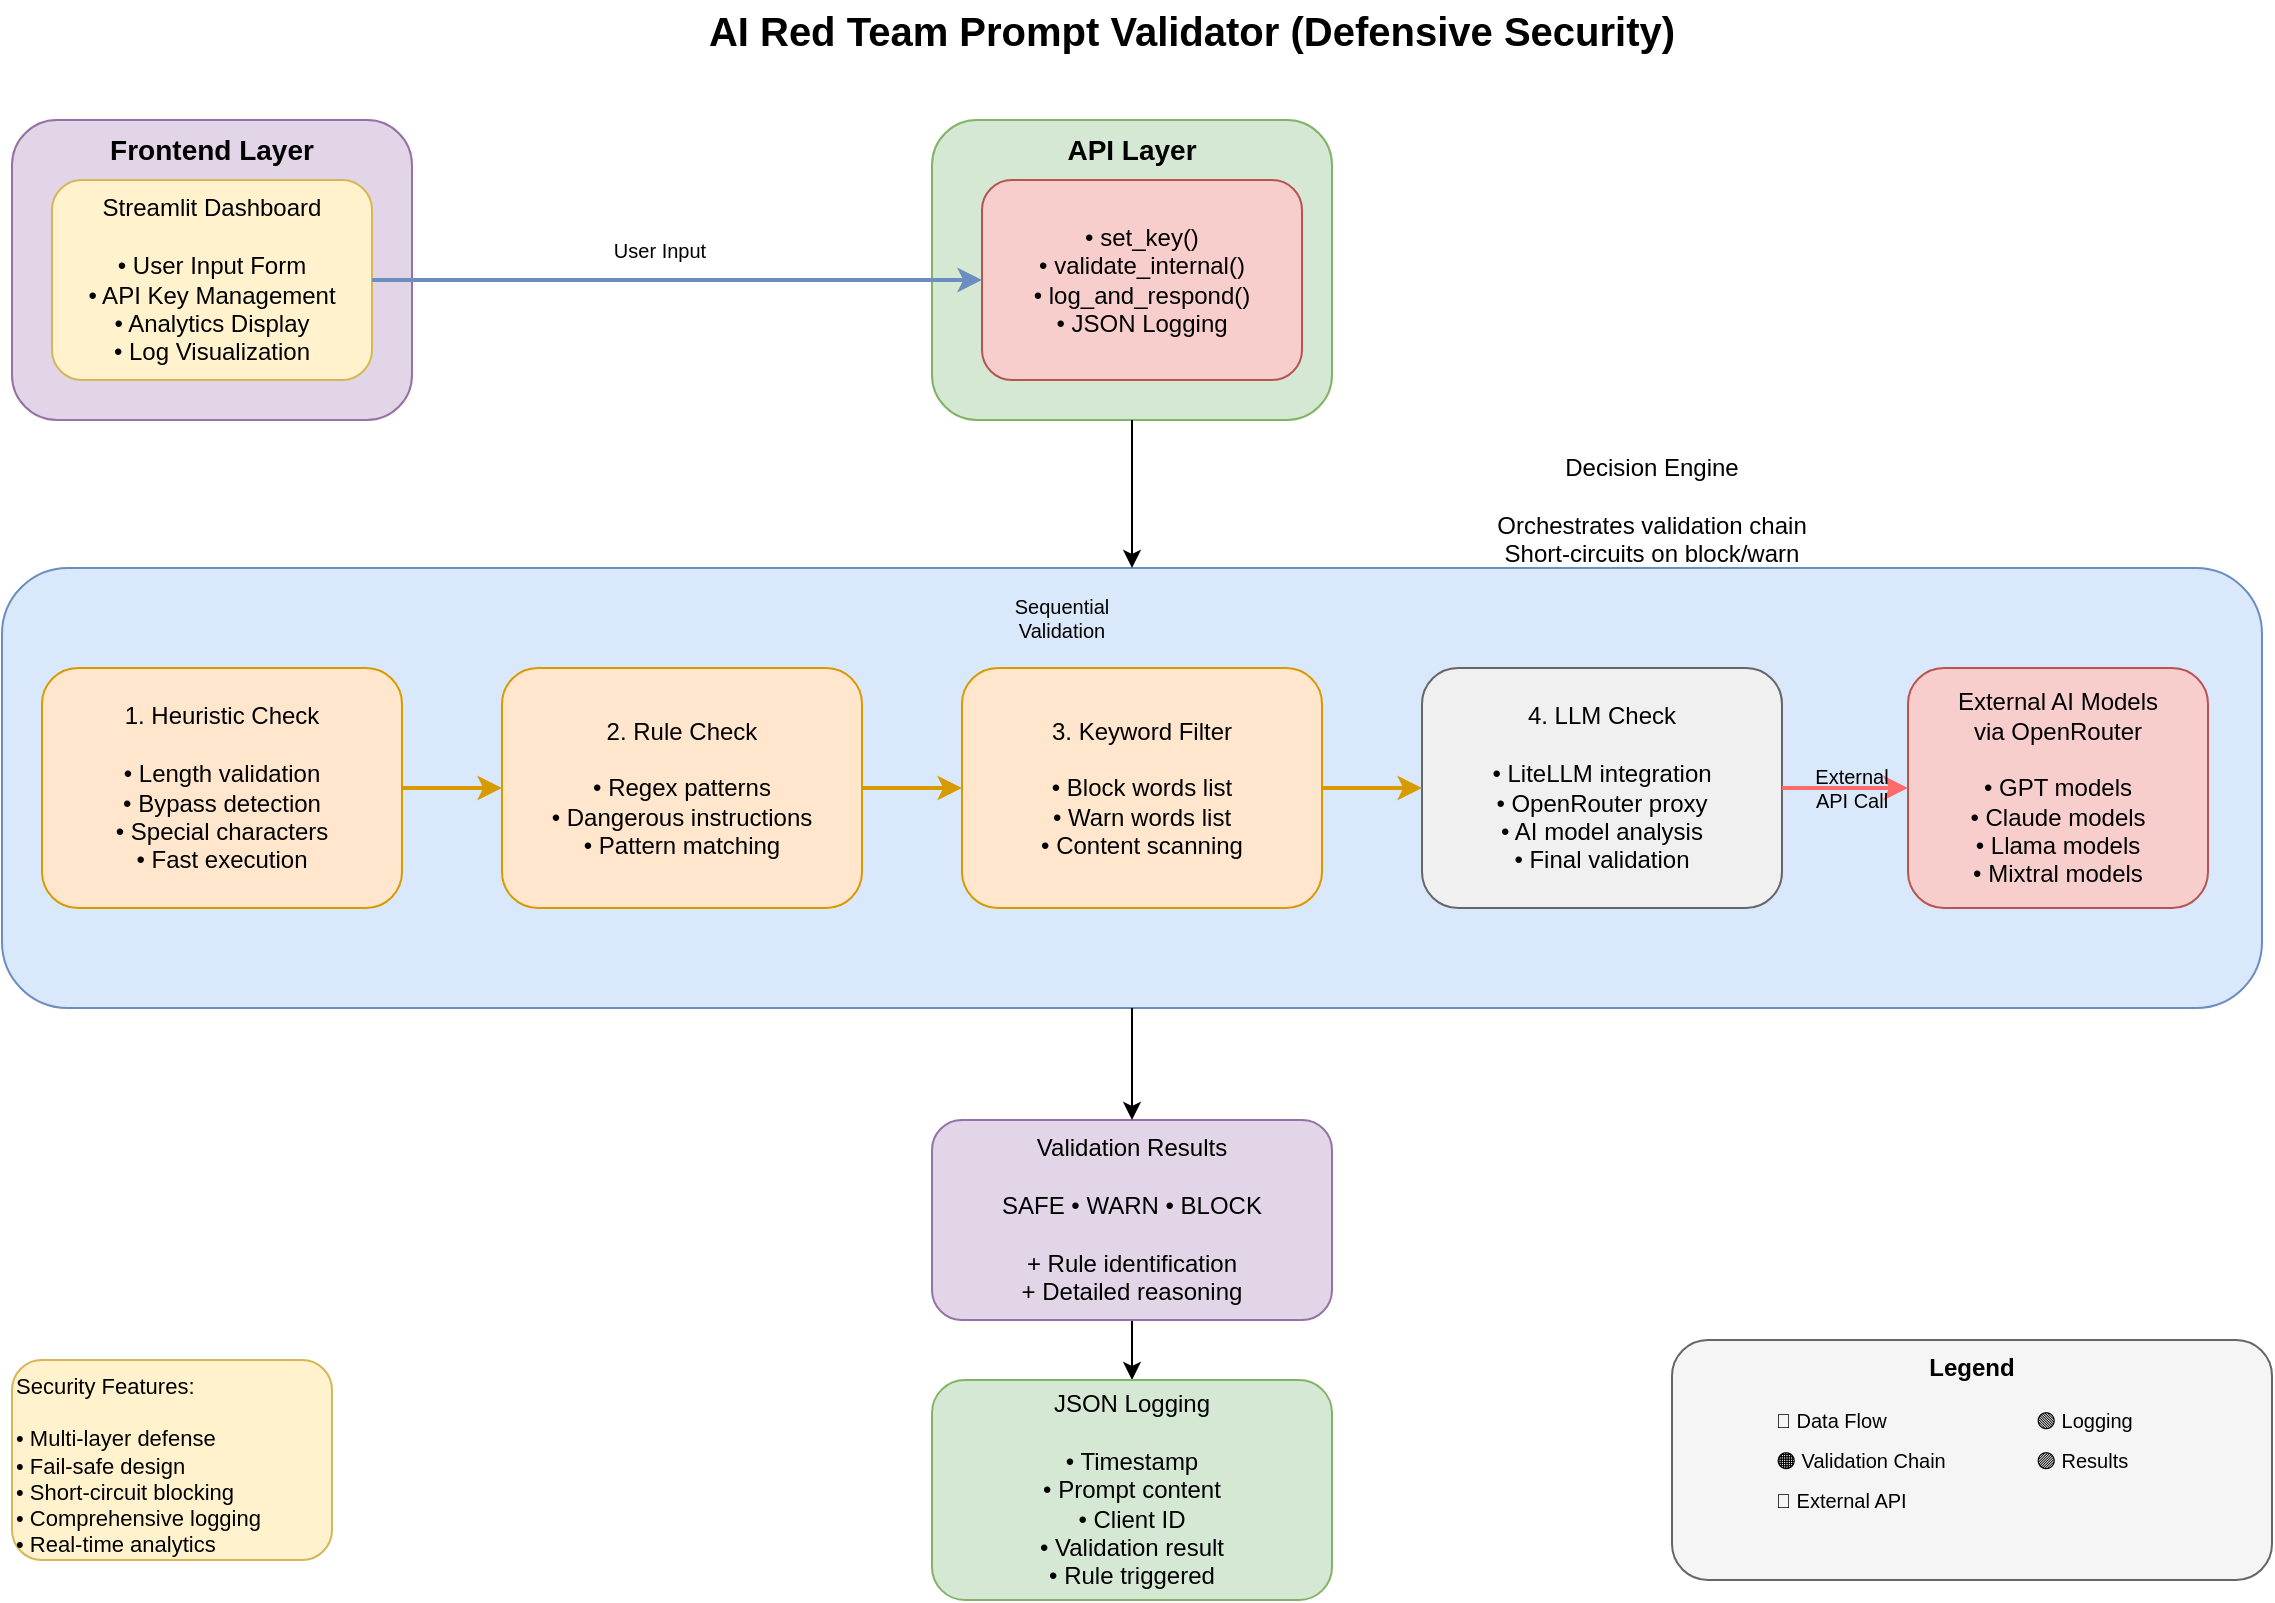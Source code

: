 <mxfile version="28.0.6">
  <diagram name="AI Red Team Architecture" id="architecture">
    <mxGraphModel dx="1026" dy="632" grid="1" gridSize="10" guides="1" tooltips="1" connect="1" arrows="1" fold="1" page="1" pageScale="1" pageWidth="1169" pageHeight="827" math="0" shadow="0">
      <root>
        <mxCell id="0" />
        <mxCell id="1" parent="0" />
        <mxCell id="title" value="AI Red Team Prompt Validator (Defensive Security)" style="text;html=1;strokeColor=none;fillColor=none;align=center;verticalAlign=middle;whiteSpace=wrap;rounded=0;fontSize=20;fontStyle=1;" parent="1" vertex="1">
          <mxGeometry x="340" y="20" width="540" height="30" as="geometry" />
        </mxCell>
        <mxCell id="frontend-container" value="Frontend Layer" style="rounded=1;whiteSpace=wrap;html=1;fillColor=#e1d5e7;strokeColor=#9673a6;verticalAlign=top;fontSize=14;fontStyle=1;" parent="1" vertex="1">
          <mxGeometry x="20" y="80" width="200" height="150" as="geometry" />
        </mxCell>
        <mxCell id="streamlit" value="Streamlit Dashboard&lt;br&gt;&lt;br&gt;• User Input Form&lt;br&gt;• API Key Management&lt;br&gt;• Analytics Display&lt;br&gt;• Log Visualization" style="rounded=1;whiteSpace=wrap;html=1;fillColor=#fff2cc;strokeColor=#d6b656;" parent="1" vertex="1">
          <mxGeometry x="40" y="110" width="160" height="100" as="geometry" />
        </mxCell>
        <mxCell id="api-container" value="API Layer" style="rounded=1;whiteSpace=wrap;html=1;fillColor=#d5e8d4;strokeColor=#82b366;verticalAlign=top;fontSize=14;fontStyle=1;" parent="1" vertex="1">
          <mxGeometry x="480" y="80" width="200" height="150" as="geometry" />
        </mxCell>
        <mxCell id="main-api" value="• set_key()&lt;br&gt;• validate_internal()&lt;br&gt;• log_and_respond()&lt;br&gt;• JSON Logging" style="rounded=1;whiteSpace=wrap;html=1;fillColor=#f8cecc;strokeColor=#b85450;" parent="1" vertex="1">
          <mxGeometry x="505" y="110" width="160" height="100" as="geometry" />
        </mxCell>
        <mxCell id="YSFgSyo-8hXFc-0fkLZr-12" style="edgeStyle=orthogonalEdgeStyle;rounded=0;orthogonalLoop=1;jettySize=auto;html=1;entryX=0.5;entryY=0;entryDx=0;entryDy=0;" edge="1" parent="1" source="results" target="logging">
          <mxGeometry relative="1" as="geometry" />
        </mxCell>
        <mxCell id="results" value="Validation Results&#xa;&#xa;SAFE • WARN • BLOCK&#xa;&#xa;+ Rule identification&#xa;+ Detailed reasoning" style="rounded=1;whiteSpace=wrap;html=1;fillColor=#e1d5e7;strokeColor=#9673a6;" parent="1" vertex="1">
          <mxGeometry x="480" y="580" width="200" height="100" as="geometry" />
        </mxCell>
        <mxCell id="logging" value="JSON Logging&lt;br&gt;&lt;br&gt;• Timestamp&lt;br&gt;• Prompt content&lt;br&gt;• Client ID&lt;br&gt;• Validation result&lt;br&gt;• Rule triggered" style="rounded=1;whiteSpace=wrap;html=1;fillColor=#d5e8d4;strokeColor=#82b366;" parent="1" vertex="1">
          <mxGeometry x="480" y="710" width="200" height="110" as="geometry" />
        </mxCell>
        <mxCell id="arrow1" style="edgeStyle=orthogonalEdgeStyle;rounded=0;orthogonalLoop=1;jettySize=auto;html=1;exitX=1;exitY=0.5;exitDx=0;exitDy=0;entryX=0;entryY=0.5;entryDx=0;entryDy=0;strokeWidth=2;fillColor=#dae8fc;strokeColor=#6c8ebf;" parent="1" source="streamlit" target="main-api" edge="1">
          <mxGeometry relative="1" as="geometry" />
        </mxCell>
        <mxCell id="label1" value="User Input" style="text;html=1;strokeColor=none;fillColor=none;align=center;verticalAlign=middle;whiteSpace=wrap;rounded=0;fontSize=10;" parent="1" vertex="1">
          <mxGeometry x="314" y="135" width="60" height="20" as="geometry" />
        </mxCell>
        <mxCell id="security-notes" value="Security Features:&lt;div&gt;&lt;br&gt;• Multi-layer defense&lt;br&gt;• Fail-safe design&lt;br&gt;• Short-circuit blocking&lt;br&gt;• Comprehensive logging&lt;br&gt;• Real-time analytics&lt;/div&gt;" style="rounded=1;whiteSpace=wrap;html=1;fillColor=#fff2cc;strokeColor=#d6b656;align=left;verticalAlign=top;fontSize=11;" parent="1" vertex="1">
          <mxGeometry x="20" y="700" width="160" height="100" as="geometry" />
        </mxCell>
        <mxCell id="YSFgSyo-8hXFc-0fkLZr-2" value="" style="group" vertex="1" connectable="0" parent="1">
          <mxGeometry x="850" y="690" width="300" height="120" as="geometry" />
        </mxCell>
        <mxCell id="legend-container" value="Legend" style="rounded=1;whiteSpace=wrap;html=1;fillColor=#f5f5f5;strokeColor=#666666;verticalAlign=top;fontSize=12;fontStyle=1;movable=1;resizable=1;rotatable=1;deletable=1;editable=1;locked=0;connectable=1;" parent="YSFgSyo-8hXFc-0fkLZr-2" vertex="1">
          <mxGeometry width="300" height="120" as="geometry" />
        </mxCell>
        <mxCell id="legend1" value="🔵 Data Flow" style="text;html=1;strokeColor=none;fillColor=none;align=left;verticalAlign=middle;whiteSpace=wrap;rounded=0;fontSize=10;" parent="YSFgSyo-8hXFc-0fkLZr-2" vertex="1">
          <mxGeometry x="50" y="30" width="80" height="20" as="geometry" />
        </mxCell>
        <mxCell id="legend2" value="🟠 Validation Chain" style="text;html=1;strokeColor=none;fillColor=none;align=left;verticalAlign=middle;whiteSpace=wrap;rounded=0;fontSize=10;" parent="YSFgSyo-8hXFc-0fkLZr-2" vertex="1">
          <mxGeometry x="50" y="50" width="100" height="20" as="geometry" />
        </mxCell>
        <mxCell id="legend3" value="🔴 External API" style="text;html=1;strokeColor=none;fillColor=none;align=left;verticalAlign=middle;whiteSpace=wrap;rounded=0;fontSize=10;" parent="YSFgSyo-8hXFc-0fkLZr-2" vertex="1">
          <mxGeometry x="50" y="70" width="80" height="20" as="geometry" />
        </mxCell>
        <mxCell id="legend4" value="🟢 Logging" style="text;html=1;strokeColor=none;fillColor=none;align=left;verticalAlign=middle;whiteSpace=wrap;rounded=0;fontSize=10;" parent="YSFgSyo-8hXFc-0fkLZr-2" vertex="1">
          <mxGeometry x="180" y="30" width="60" height="20" as="geometry" />
        </mxCell>
        <mxCell id="legend5" value="🟣 Results" style="text;html=1;strokeColor=none;fillColor=none;align=left;verticalAlign=middle;whiteSpace=wrap;rounded=0;fontSize=10;" parent="YSFgSyo-8hXFc-0fkLZr-2" vertex="1">
          <mxGeometry x="180" y="50" width="60" height="20" as="geometry" />
        </mxCell>
        <mxCell id="YSFgSyo-8hXFc-0fkLZr-3" value="Decision Engine&lt;br&gt;&lt;br&gt;Orchestrates validation chain&lt;br&gt;Short-circuits on block/warn" style="text;html=1;align=center;verticalAlign=middle;whiteSpace=wrap;rounded=0;" vertex="1" parent="1">
          <mxGeometry x="610" y="260" width="460" height="30" as="geometry" />
        </mxCell>
        <mxCell id="YSFgSyo-8hXFc-0fkLZr-7" value="" style="group" vertex="1" connectable="0" parent="1">
          <mxGeometry x="15" y="304" width="1130" height="220" as="geometry" />
        </mxCell>
        <mxCell id="decision-engine" value="" style="rounded=1;whiteSpace=wrap;html=1;fillColor=#dae8fc;strokeColor=#6c8ebf;" parent="YSFgSyo-8hXFc-0fkLZr-7" vertex="1">
          <mxGeometry width="1130" height="220" as="geometry" />
        </mxCell>
        <mxCell id="heuristic" value="1. Heuristic Check&lt;br&gt;&lt;br&gt;• Length validation&lt;br&gt;• Bypass detection&lt;br&gt;• Special characters&lt;br&gt;• Fast execution" style="rounded=1;whiteSpace=wrap;html=1;fillColor=#ffe6cc;strokeColor=#d79b00;" parent="YSFgSyo-8hXFc-0fkLZr-7" vertex="1">
          <mxGeometry x="20" y="50" width="180" height="120" as="geometry" />
        </mxCell>
        <mxCell id="rule" value="2. Rule Check&lt;br&gt;&lt;br&gt;• Regex patterns&lt;br&gt;• Dangerous instructions&lt;br&gt;• Pattern matching" style="rounded=1;whiteSpace=wrap;html=1;fillColor=#ffe6cc;strokeColor=#d79b00;" parent="YSFgSyo-8hXFc-0fkLZr-7" vertex="1">
          <mxGeometry x="250" y="50" width="180" height="120" as="geometry" />
        </mxCell>
        <mxCell id="keyword" value="3. Keyword Filter&lt;br&gt;&lt;br&gt;• Block words list&lt;br&gt;• Warn words list&lt;br&gt;• Content scanning" style="rounded=1;whiteSpace=wrap;html=1;fillColor=#ffe6cc;strokeColor=#d79b00;" parent="YSFgSyo-8hXFc-0fkLZr-7" vertex="1">
          <mxGeometry x="480" y="50" width="180" height="120" as="geometry" />
        </mxCell>
        <mxCell id="llm" value="4. LLM Check&lt;br&gt;&lt;br&gt;• LiteLLM integration&lt;br&gt;• OpenRouter proxy&lt;br&gt;• AI model analysis&lt;br&gt;• Final validation" style="rounded=1;whiteSpace=wrap;html=1;fillColor=#f0f0f0;strokeColor=#666666;" parent="YSFgSyo-8hXFc-0fkLZr-7" vertex="1">
          <mxGeometry x="710" y="50" width="180" height="120" as="geometry" />
        </mxCell>
        <mxCell id="external-ai" value="External AI Models&#xa;via OpenRouter&#xa;&#xa;• GPT models&#xa;• Claude models&#xa;• Llama models&#xa;• Mixtral models" style="rounded=1;whiteSpace=wrap;html=1;fillColor=#f8cecc;strokeColor=#b85450;" parent="YSFgSyo-8hXFc-0fkLZr-7" vertex="1">
          <mxGeometry x="953" y="50" width="150" height="120" as="geometry" />
        </mxCell>
        <mxCell id="arrow4" style="edgeStyle=orthogonalEdgeStyle;rounded=0;orthogonalLoop=1;jettySize=auto;html=1;exitX=1;exitY=0.5;exitDx=0;exitDy=0;entryX=0;entryY=0.5;entryDx=0;entryDy=0;strokeWidth=2;fillColor=#ffe6cc;strokeColor=#d79b00;" parent="YSFgSyo-8hXFc-0fkLZr-7" source="heuristic" target="rule" edge="1">
          <mxGeometry relative="1" as="geometry" />
        </mxCell>
        <mxCell id="arrow5" style="edgeStyle=orthogonalEdgeStyle;rounded=0;orthogonalLoop=1;jettySize=auto;html=1;exitX=1;exitY=0.5;exitDx=0;exitDy=0;entryX=0;entryY=0.5;entryDx=0;entryDy=0;strokeWidth=2;fillColor=#ffe6cc;strokeColor=#d79b00;" parent="YSFgSyo-8hXFc-0fkLZr-7" source="rule" target="keyword" edge="1">
          <mxGeometry relative="1" as="geometry" />
        </mxCell>
        <mxCell id="arrow6" style="edgeStyle=orthogonalEdgeStyle;rounded=0;orthogonalLoop=1;jettySize=auto;html=1;exitX=1;exitY=0.5;exitDx=0;exitDy=0;entryX=0;entryY=0.5;entryDx=0;entryDy=0;strokeWidth=2;fillColor=#ffe6cc;strokeColor=#d79b00;" parent="YSFgSyo-8hXFc-0fkLZr-7" source="keyword" target="llm" edge="1">
          <mxGeometry relative="1" as="geometry" />
        </mxCell>
        <mxCell id="arrow7" style="edgeStyle=orthogonalEdgeStyle;rounded=0;orthogonalLoop=1;jettySize=auto;html=1;exitX=1;exitY=0.5;exitDx=0;exitDy=0;entryX=0;entryY=0.5;entryDx=0;entryDy=0;strokeWidth=2;strokeColor=#FF6B6B;strokeStyle=dashed;" parent="YSFgSyo-8hXFc-0fkLZr-7" source="llm" target="external-ai" edge="1">
          <mxGeometry relative="1" as="geometry" />
        </mxCell>
        <mxCell id="label4" value="External&#xa;API Call" style="text;html=1;strokeColor=none;fillColor=none;align=center;verticalAlign=middle;whiteSpace=wrap;rounded=0;fontSize=10;" parent="YSFgSyo-8hXFc-0fkLZr-7" vertex="1">
          <mxGeometry x="900" y="95" width="50" height="30" as="geometry" />
        </mxCell>
        <mxCell id="label3" value="Sequential&#xa;Validation" style="text;html=1;strokeColor=none;fillColor=none;align=center;verticalAlign=middle;whiteSpace=wrap;rounded=0;fontSize=10;" parent="YSFgSyo-8hXFc-0fkLZr-7" vertex="1">
          <mxGeometry x="500" y="10" width="60" height="30" as="geometry" />
        </mxCell>
        <mxCell id="YSFgSyo-8hXFc-0fkLZr-10" style="edgeStyle=orthogonalEdgeStyle;rounded=0;orthogonalLoop=1;jettySize=auto;html=1;entryX=0.5;entryY=0;entryDx=0;entryDy=0;" edge="1" parent="1" source="decision-engine" target="results">
          <mxGeometry relative="1" as="geometry" />
        </mxCell>
        <mxCell id="YSFgSyo-8hXFc-0fkLZr-14" style="edgeStyle=orthogonalEdgeStyle;rounded=0;orthogonalLoop=1;jettySize=auto;html=1;entryX=0.5;entryY=0;entryDx=0;entryDy=0;" edge="1" parent="1" source="api-container" target="decision-engine">
          <mxGeometry relative="1" as="geometry" />
        </mxCell>
      </root>
    </mxGraphModel>
  </diagram>
</mxfile>
